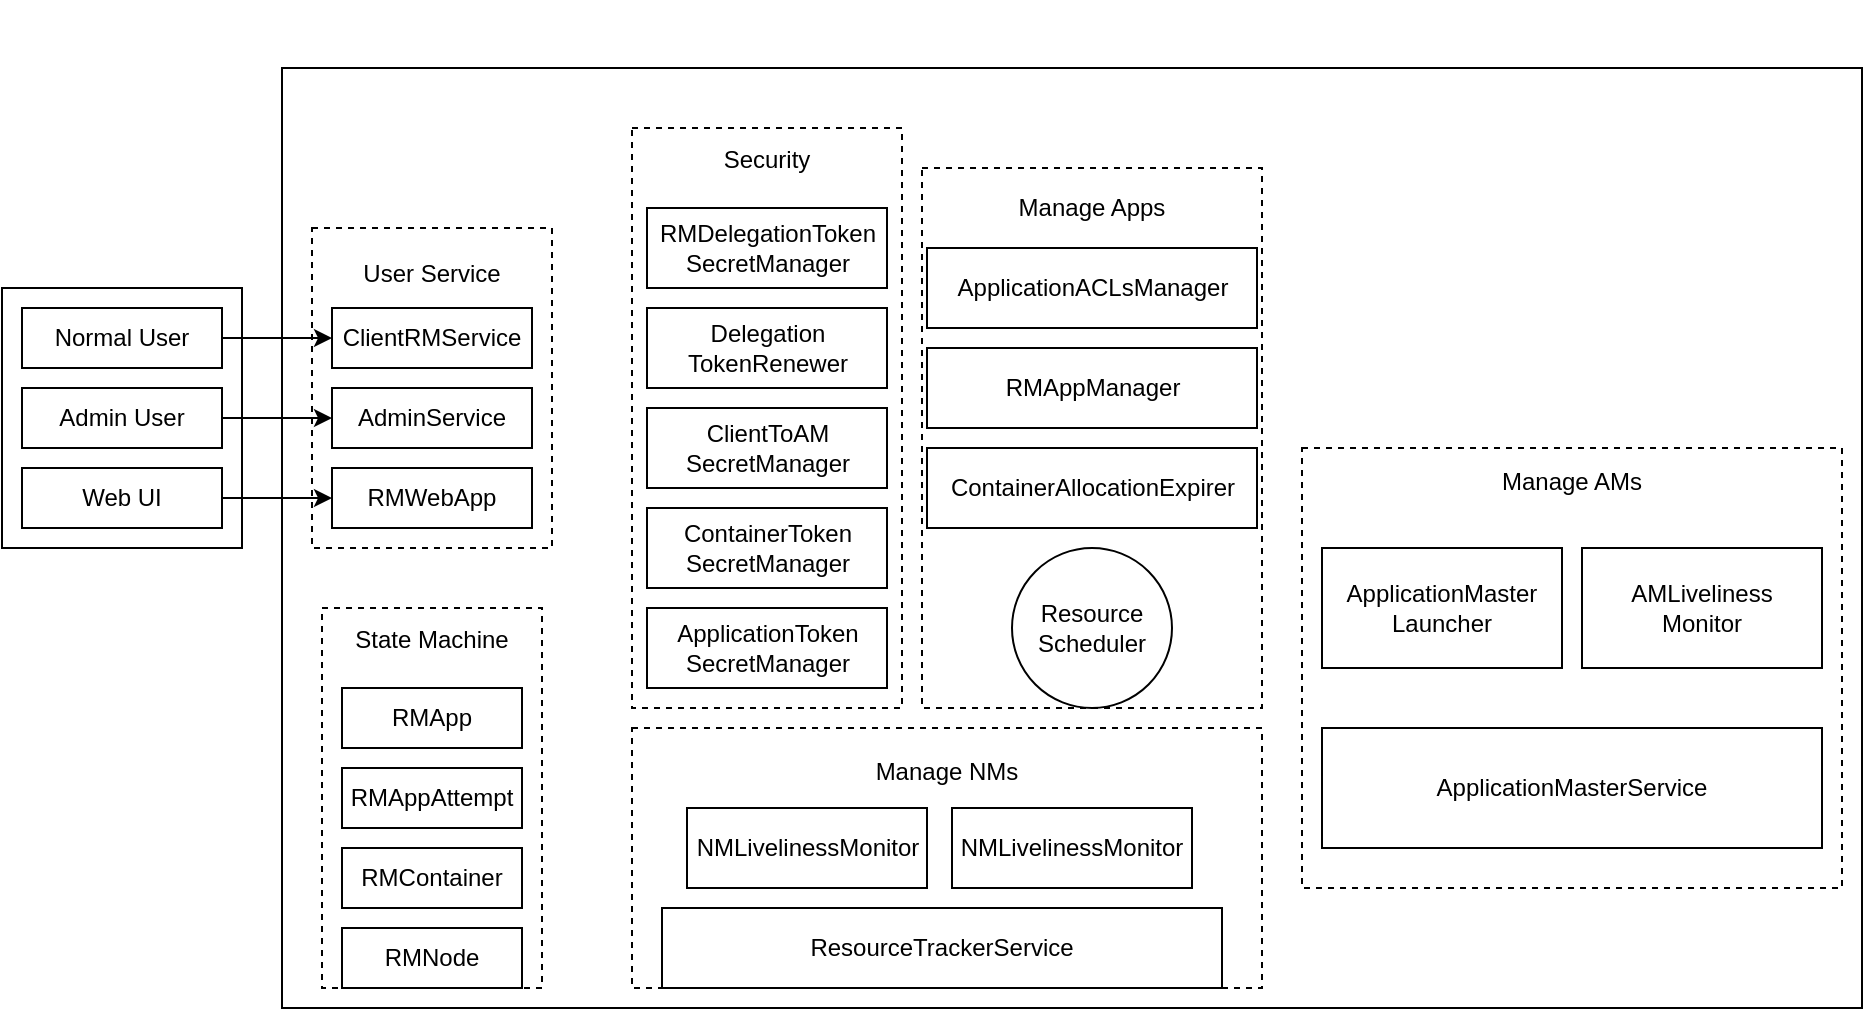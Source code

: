 <mxfile version="13.8.6" type="github">
  <diagram id="0c3g9ZIKNbL2WOg2Fm-Q" name="第 1 页">
    <mxGraphModel dx="1038" dy="548" grid="1" gridSize="10" guides="1" tooltips="1" connect="1" arrows="1" fold="1" page="1" pageScale="1" pageWidth="850" pageHeight="1100" math="0" shadow="0">
      <root>
        <mxCell id="0" />
        <mxCell id="1" parent="0" />
        <mxCell id="KwX9ynKVNIvQm__pDRTp-1" value="" style="rounded=0;whiteSpace=wrap;html=1;" vertex="1" parent="1">
          <mxGeometry x="150" y="80" width="790" height="470" as="geometry" />
        </mxCell>
        <mxCell id="KwX9ynKVNIvQm__pDRTp-38" value="&lt;br&gt;Manage AMs&lt;br&gt;&lt;br&gt;&lt;br&gt;&lt;br&gt;&lt;br&gt;&lt;br&gt;&lt;br&gt;&lt;br&gt;&lt;br&gt;&lt;br&gt;&lt;br&gt;&lt;br&gt;&lt;br&gt;&lt;br&gt;&lt;br&gt;" style="rounded=0;whiteSpace=wrap;html=1;dashed=1;" vertex="1" parent="1">
          <mxGeometry x="660" y="270" width="270" height="220" as="geometry" />
        </mxCell>
        <mxCell id="KwX9ynKVNIvQm__pDRTp-34" value="&lt;br&gt;Manage Apps&lt;br&gt;&lt;br&gt;&lt;br&gt;&lt;br&gt;&lt;br&gt;&lt;br&gt;&lt;br&gt;&lt;br&gt;&lt;br&gt;&lt;br&gt;&lt;br&gt;&lt;br&gt;&lt;br&gt;&lt;br&gt;&lt;br&gt;&lt;br&gt;&lt;br&gt;&lt;br&gt;" style="rounded=0;whiteSpace=wrap;html=1;dashed=1;" vertex="1" parent="1">
          <mxGeometry x="470" y="130" width="170" height="270" as="geometry" />
        </mxCell>
        <mxCell id="KwX9ynKVNIvQm__pDRTp-28" value="&lt;br&gt;&lt;br&gt;&lt;br&gt;&lt;br&gt;&lt;br&gt;Security&lt;br&gt;&lt;br&gt;&lt;br&gt;&lt;br&gt;&lt;br&gt;&lt;br&gt;&lt;br&gt;&lt;br&gt;&lt;br&gt;&lt;br&gt;&lt;br&gt;&lt;br&gt;&lt;br&gt;&lt;br&gt;&lt;br&gt;&lt;br&gt;&lt;br&gt;&lt;br&gt;&lt;br&gt;&lt;br&gt;&lt;br&gt;&lt;br&gt;&lt;br&gt;&lt;br&gt;" style="rounded=0;whiteSpace=wrap;html=1;dashed=1;" vertex="1" parent="1">
          <mxGeometry x="325" y="110" width="135" height="290" as="geometry" />
        </mxCell>
        <mxCell id="KwX9ynKVNIvQm__pDRTp-22" value="" style="rounded=0;whiteSpace=wrap;html=1;" vertex="1" parent="1">
          <mxGeometry x="10" y="190" width="120" height="130" as="geometry" />
        </mxCell>
        <mxCell id="KwX9ynKVNIvQm__pDRTp-15" value="&lt;br&gt;&lt;br&gt;User Service&lt;br&gt;&lt;br&gt;&lt;br&gt;&lt;br&gt;&lt;br&gt;&lt;br&gt;&lt;br&gt;&lt;br&gt;&lt;br&gt;&lt;br&gt;&lt;br&gt;" style="rounded=0;whiteSpace=wrap;html=1;dashed=1;" vertex="1" parent="1">
          <mxGeometry x="165" y="160" width="120" height="160" as="geometry" />
        </mxCell>
        <mxCell id="KwX9ynKVNIvQm__pDRTp-11" value="&lt;br&gt;&lt;br&gt;State Machine&lt;br&gt;&lt;br&gt;&lt;br&gt;&lt;br&gt;&lt;br&gt;&lt;br&gt;&lt;br&gt;&lt;br&gt;&lt;br&gt;&lt;br&gt;&lt;br&gt;&lt;br&gt;&lt;br&gt;&lt;br&gt;" style="rounded=0;whiteSpace=wrap;html=1;dashed=1;" vertex="1" parent="1">
          <mxGeometry x="170" y="350" width="110" height="190" as="geometry" />
        </mxCell>
        <mxCell id="KwX9ynKVNIvQm__pDRTp-6" value="Manage NMs&lt;br&gt;&lt;br&gt;&lt;br&gt;&lt;br&gt;&lt;br&gt;&lt;br&gt;&lt;br&gt;" style="rounded=0;whiteSpace=wrap;html=1;dashed=1;" vertex="1" parent="1">
          <mxGeometry x="325" y="410" width="315" height="130" as="geometry" />
        </mxCell>
        <mxCell id="KwX9ynKVNIvQm__pDRTp-2" value="ResourceTrackerService" style="rounded=0;whiteSpace=wrap;html=1;" vertex="1" parent="1">
          <mxGeometry x="340" y="500" width="280" height="40" as="geometry" />
        </mxCell>
        <mxCell id="KwX9ynKVNIvQm__pDRTp-4" value="NMLivelinessMonitor" style="rounded=0;whiteSpace=wrap;html=1;" vertex="1" parent="1">
          <mxGeometry x="352.5" y="450" width="120" height="40" as="geometry" />
        </mxCell>
        <mxCell id="KwX9ynKVNIvQm__pDRTp-5" value="NMLivelinessMonitor" style="rounded=0;whiteSpace=wrap;html=1;" vertex="1" parent="1">
          <mxGeometry x="485" y="450" width="120" height="40" as="geometry" />
        </mxCell>
        <mxCell id="KwX9ynKVNIvQm__pDRTp-7" value="RMApp" style="rounded=0;whiteSpace=wrap;html=1;" vertex="1" parent="1">
          <mxGeometry x="180" y="390" width="90" height="30" as="geometry" />
        </mxCell>
        <mxCell id="KwX9ynKVNIvQm__pDRTp-8" value="RMAppAttempt" style="rounded=0;whiteSpace=wrap;html=1;" vertex="1" parent="1">
          <mxGeometry x="180" y="430" width="90" height="30" as="geometry" />
        </mxCell>
        <mxCell id="KwX9ynKVNIvQm__pDRTp-9" value="RMContainer" style="rounded=0;whiteSpace=wrap;html=1;" vertex="1" parent="1">
          <mxGeometry x="180" y="470" width="90" height="30" as="geometry" />
        </mxCell>
        <mxCell id="KwX9ynKVNIvQm__pDRTp-10" value="RMNode" style="rounded=0;whiteSpace=wrap;html=1;" vertex="1" parent="1">
          <mxGeometry x="180" y="510" width="90" height="30" as="geometry" />
        </mxCell>
        <mxCell id="KwX9ynKVNIvQm__pDRTp-12" value="ClientRMService" style="rounded=0;whiteSpace=wrap;html=1;" vertex="1" parent="1">
          <mxGeometry x="175" y="200" width="100" height="30" as="geometry" />
        </mxCell>
        <mxCell id="KwX9ynKVNIvQm__pDRTp-13" value="AdminService" style="rounded=0;whiteSpace=wrap;html=1;" vertex="1" parent="1">
          <mxGeometry x="175" y="240" width="100" height="30" as="geometry" />
        </mxCell>
        <mxCell id="KwX9ynKVNIvQm__pDRTp-14" value="RMWebApp" style="rounded=0;whiteSpace=wrap;html=1;" vertex="1" parent="1">
          <mxGeometry x="175" y="280" width="100" height="30" as="geometry" />
        </mxCell>
        <mxCell id="KwX9ynKVNIvQm__pDRTp-21" style="edgeStyle=orthogonalEdgeStyle;rounded=0;orthogonalLoop=1;jettySize=auto;html=1;entryX=0;entryY=0.5;entryDx=0;entryDy=0;" edge="1" parent="1" source="KwX9ynKVNIvQm__pDRTp-16" target="KwX9ynKVNIvQm__pDRTp-12">
          <mxGeometry relative="1" as="geometry" />
        </mxCell>
        <mxCell id="KwX9ynKVNIvQm__pDRTp-16" value="Normal User" style="rounded=0;whiteSpace=wrap;html=1;" vertex="1" parent="1">
          <mxGeometry x="20" y="200" width="100" height="30" as="geometry" />
        </mxCell>
        <mxCell id="KwX9ynKVNIvQm__pDRTp-20" style="edgeStyle=orthogonalEdgeStyle;rounded=0;orthogonalLoop=1;jettySize=auto;html=1;" edge="1" parent="1" source="KwX9ynKVNIvQm__pDRTp-17" target="KwX9ynKVNIvQm__pDRTp-13">
          <mxGeometry relative="1" as="geometry" />
        </mxCell>
        <mxCell id="KwX9ynKVNIvQm__pDRTp-17" value="Admin User" style="rounded=0;whiteSpace=wrap;html=1;" vertex="1" parent="1">
          <mxGeometry x="20" y="240" width="100" height="30" as="geometry" />
        </mxCell>
        <mxCell id="KwX9ynKVNIvQm__pDRTp-19" style="edgeStyle=orthogonalEdgeStyle;rounded=0;orthogonalLoop=1;jettySize=auto;html=1;entryX=0;entryY=0.5;entryDx=0;entryDy=0;" edge="1" parent="1" source="KwX9ynKVNIvQm__pDRTp-18" target="KwX9ynKVNIvQm__pDRTp-14">
          <mxGeometry relative="1" as="geometry" />
        </mxCell>
        <mxCell id="KwX9ynKVNIvQm__pDRTp-18" value="Web UI" style="rounded=0;whiteSpace=wrap;html=1;" vertex="1" parent="1">
          <mxGeometry x="20" y="280" width="100" height="30" as="geometry" />
        </mxCell>
        <mxCell id="KwX9ynKVNIvQm__pDRTp-23" value="ApplicationToken&lt;br&gt;SecretManager" style="rounded=0;whiteSpace=wrap;html=1;" vertex="1" parent="1">
          <mxGeometry x="332.5" y="350" width="120" height="40" as="geometry" />
        </mxCell>
        <mxCell id="KwX9ynKVNIvQm__pDRTp-24" value="ContainerToken&lt;br&gt;SecretManager" style="rounded=0;whiteSpace=wrap;html=1;" vertex="1" parent="1">
          <mxGeometry x="332.5" y="300" width="120" height="40" as="geometry" />
        </mxCell>
        <mxCell id="KwX9ynKVNIvQm__pDRTp-25" value="ClientToAM&lt;br&gt;SecretManager" style="rounded=0;whiteSpace=wrap;html=1;" vertex="1" parent="1">
          <mxGeometry x="332.5" y="250" width="120" height="40" as="geometry" />
        </mxCell>
        <mxCell id="KwX9ynKVNIvQm__pDRTp-26" value="Delegation&lt;br&gt;TokenRenewer" style="rounded=0;whiteSpace=wrap;html=1;" vertex="1" parent="1">
          <mxGeometry x="332.5" y="200" width="120" height="40" as="geometry" />
        </mxCell>
        <mxCell id="KwX9ynKVNIvQm__pDRTp-27" value="&lt;div&gt;RMDelegationToken&lt;/div&gt;&lt;div&gt;SecretManager&lt;/div&gt;" style="rounded=0;whiteSpace=wrap;html=1;" vertex="1" parent="1">
          <mxGeometry x="332.5" y="150" width="120" height="40" as="geometry" />
        </mxCell>
        <mxCell id="KwX9ynKVNIvQm__pDRTp-30" value="ContainerAllocationExpirer" style="rounded=0;whiteSpace=wrap;html=1;" vertex="1" parent="1">
          <mxGeometry x="472.5" y="270" width="165" height="40" as="geometry" />
        </mxCell>
        <mxCell id="KwX9ynKVNIvQm__pDRTp-31" value="RMAppManager" style="rounded=0;whiteSpace=wrap;html=1;" vertex="1" parent="1">
          <mxGeometry x="472.5" y="220" width="165" height="40" as="geometry" />
        </mxCell>
        <mxCell id="KwX9ynKVNIvQm__pDRTp-32" value="ApplicationACLsManager" style="rounded=0;whiteSpace=wrap;html=1;" vertex="1" parent="1">
          <mxGeometry x="472.5" y="170" width="165" height="40" as="geometry" />
        </mxCell>
        <mxCell id="KwX9ynKVNIvQm__pDRTp-33" value="&lt;span&gt;Resource&lt;/span&gt;&lt;br&gt;&lt;span&gt;Scheduler&lt;/span&gt;" style="ellipse;whiteSpace=wrap;html=1;aspect=fixed;" vertex="1" parent="1">
          <mxGeometry x="515" y="320" width="80" height="80" as="geometry" />
        </mxCell>
        <mxCell id="KwX9ynKVNIvQm__pDRTp-35" value="ApplicationMasterService" style="rounded=0;whiteSpace=wrap;html=1;" vertex="1" parent="1">
          <mxGeometry x="670" y="410" width="250" height="60" as="geometry" />
        </mxCell>
        <mxCell id="KwX9ynKVNIvQm__pDRTp-36" value="ApplicationMaster&lt;br&gt;Launcher" style="rounded=0;whiteSpace=wrap;html=1;" vertex="1" parent="1">
          <mxGeometry x="670" y="320" width="120" height="60" as="geometry" />
        </mxCell>
        <mxCell id="KwX9ynKVNIvQm__pDRTp-37" value="AMLiveliness&lt;br&gt;Monitor" style="rounded=0;whiteSpace=wrap;html=1;" vertex="1" parent="1">
          <mxGeometry x="800" y="320" width="120" height="60" as="geometry" />
        </mxCell>
      </root>
    </mxGraphModel>
  </diagram>
</mxfile>
